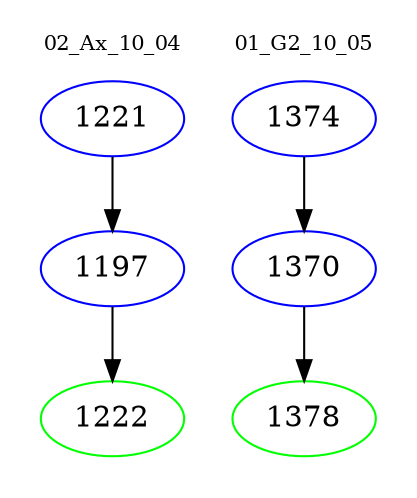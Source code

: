 digraph{
subgraph cluster_0 {
color = white
label = "02_Ax_10_04";
fontsize=10;
T0_1221 [label="1221", color="blue"]
T0_1221 -> T0_1197 [color="black"]
T0_1197 [label="1197", color="blue"]
T0_1197 -> T0_1222 [color="black"]
T0_1222 [label="1222", color="green"]
}
subgraph cluster_1 {
color = white
label = "01_G2_10_05";
fontsize=10;
T1_1374 [label="1374", color="blue"]
T1_1374 -> T1_1370 [color="black"]
T1_1370 [label="1370", color="blue"]
T1_1370 -> T1_1378 [color="black"]
T1_1378 [label="1378", color="green"]
}
}
